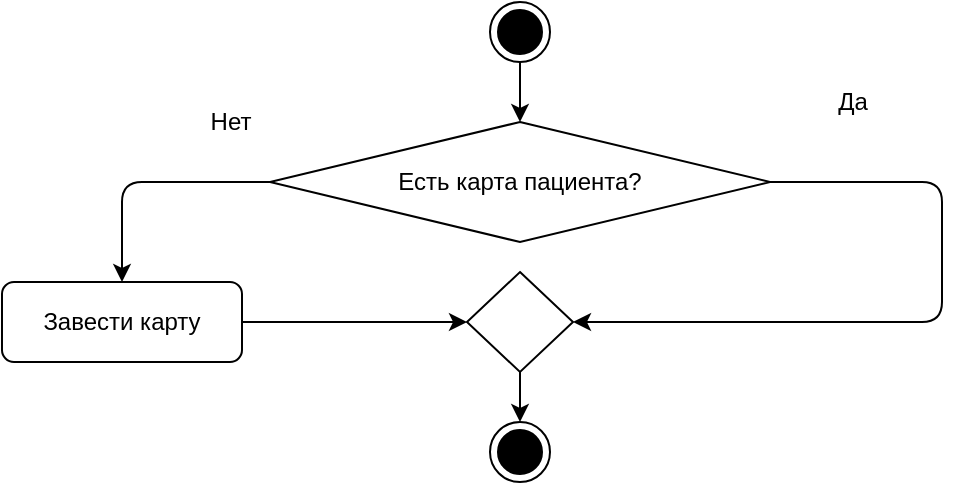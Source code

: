 <mxfile version="13.8.8" type="github"><diagram id="MdS56SYRz7G9-HL7Axoy" name="Page-1"><mxGraphModel dx="898" dy="511" grid="1" gridSize="10" guides="1" tooltips="1" connect="1" arrows="1" fold="1" page="1" pageScale="1" pageWidth="827" pageHeight="1169" math="0" shadow="0"><root><mxCell id="0"/><mxCell id="1" parent="0"/><mxCell id="N8kygwWPQlo5s6ef_iyV-1" value="" style="ellipse;html=1;shape=endState;fillColor=#000000;strokeColor=#000000;" vertex="1" parent="1"><mxGeometry x="414" y="10" width="30" height="30" as="geometry"/></mxCell><mxCell id="N8kygwWPQlo5s6ef_iyV-2" value="" style="endArrow=classic;html=1;exitX=0.5;exitY=1;exitDx=0;exitDy=0;entryX=0.5;entryY=0;entryDx=0;entryDy=0;" edge="1" parent="1" source="N8kygwWPQlo5s6ef_iyV-1" target="N8kygwWPQlo5s6ef_iyV-4"><mxGeometry width="50" height="50" relative="1" as="geometry"><mxPoint x="390" y="110" as="sourcePoint"/><mxPoint x="429" y="80" as="targetPoint"/></mxGeometry></mxCell><mxCell id="N8kygwWPQlo5s6ef_iyV-4" value="Есть карта пациента?" style="rhombus;whiteSpace=wrap;html=1;" vertex="1" parent="1"><mxGeometry x="304" y="70" width="250" height="60" as="geometry"/></mxCell><mxCell id="N8kygwWPQlo5s6ef_iyV-5" value="" style="endArrow=classic;html=1;exitX=0;exitY=0.5;exitDx=0;exitDy=0;entryX=0.5;entryY=0;entryDx=0;entryDy=0;edgeStyle=orthogonalEdgeStyle;" edge="1" parent="1" source="N8kygwWPQlo5s6ef_iyV-4" target="N8kygwWPQlo5s6ef_iyV-9"><mxGeometry width="50" height="50" relative="1" as="geometry"><mxPoint x="390" y="110" as="sourcePoint"/><mxPoint x="210" y="100" as="targetPoint"/></mxGeometry></mxCell><mxCell id="N8kygwWPQlo5s6ef_iyV-6" value="Да" style="text;html=1;resizable=0;autosize=1;align=center;verticalAlign=middle;points=[];fillColor=none;strokeColor=none;rounded=0;" vertex="1" parent="1"><mxGeometry x="580" y="50" width="30" height="20" as="geometry"/></mxCell><mxCell id="N8kygwWPQlo5s6ef_iyV-7" value="" style="endArrow=classic;html=1;exitX=1;exitY=0.5;exitDx=0;exitDy=0;entryX=1;entryY=0.5;entryDx=0;entryDy=0;edgeStyle=orthogonalEdgeStyle;" edge="1" parent="1" source="N8kygwWPQlo5s6ef_iyV-4" target="N8kygwWPQlo5s6ef_iyV-10"><mxGeometry width="50" height="50" relative="1" as="geometry"><mxPoint x="390" y="110" as="sourcePoint"/><mxPoint x="690" y="100" as="targetPoint"/><Array as="points"><mxPoint x="640" y="100"/><mxPoint x="640" y="170"/></Array></mxGeometry></mxCell><mxCell id="N8kygwWPQlo5s6ef_iyV-8" value="Нет" style="text;html=1;resizable=0;autosize=1;align=center;verticalAlign=middle;points=[];fillColor=none;strokeColor=none;rounded=0;" vertex="1" parent="1"><mxGeometry x="264" y="60" width="40" height="20" as="geometry"/></mxCell><mxCell id="N8kygwWPQlo5s6ef_iyV-9" value="Завести карту" style="rounded=1;whiteSpace=wrap;html=1;" vertex="1" parent="1"><mxGeometry x="170" y="150" width="120" height="40" as="geometry"/></mxCell><mxCell id="N8kygwWPQlo5s6ef_iyV-10" value="" style="rhombus;whiteSpace=wrap;html=1;" vertex="1" parent="1"><mxGeometry x="402.5" y="145" width="53" height="50" as="geometry"/></mxCell><mxCell id="N8kygwWPQlo5s6ef_iyV-11" value="" style="endArrow=classic;html=1;exitX=1;exitY=0.5;exitDx=0;exitDy=0;entryX=0;entryY=0.5;entryDx=0;entryDy=0;" edge="1" parent="1" source="N8kygwWPQlo5s6ef_iyV-9" target="N8kygwWPQlo5s6ef_iyV-10"><mxGeometry width="50" height="50" relative="1" as="geometry"><mxPoint x="390" y="110" as="sourcePoint"/><mxPoint x="440" y="60" as="targetPoint"/></mxGeometry></mxCell><mxCell id="N8kygwWPQlo5s6ef_iyV-12" value="" style="endArrow=classic;html=1;exitX=0.5;exitY=1;exitDx=0;exitDy=0;entryX=0.5;entryY=0;entryDx=0;entryDy=0;" edge="1" parent="1" source="N8kygwWPQlo5s6ef_iyV-10" target="N8kygwWPQlo5s6ef_iyV-13"><mxGeometry width="50" height="50" relative="1" as="geometry"><mxPoint x="390" y="200" as="sourcePoint"/><mxPoint x="429" y="240" as="targetPoint"/></mxGeometry></mxCell><mxCell id="N8kygwWPQlo5s6ef_iyV-13" value="" style="ellipse;html=1;shape=endState;fillColor=#000000;strokeColor=#000000;" vertex="1" parent="1"><mxGeometry x="414" y="220" width="30" height="30" as="geometry"/></mxCell></root></mxGraphModel></diagram></mxfile>